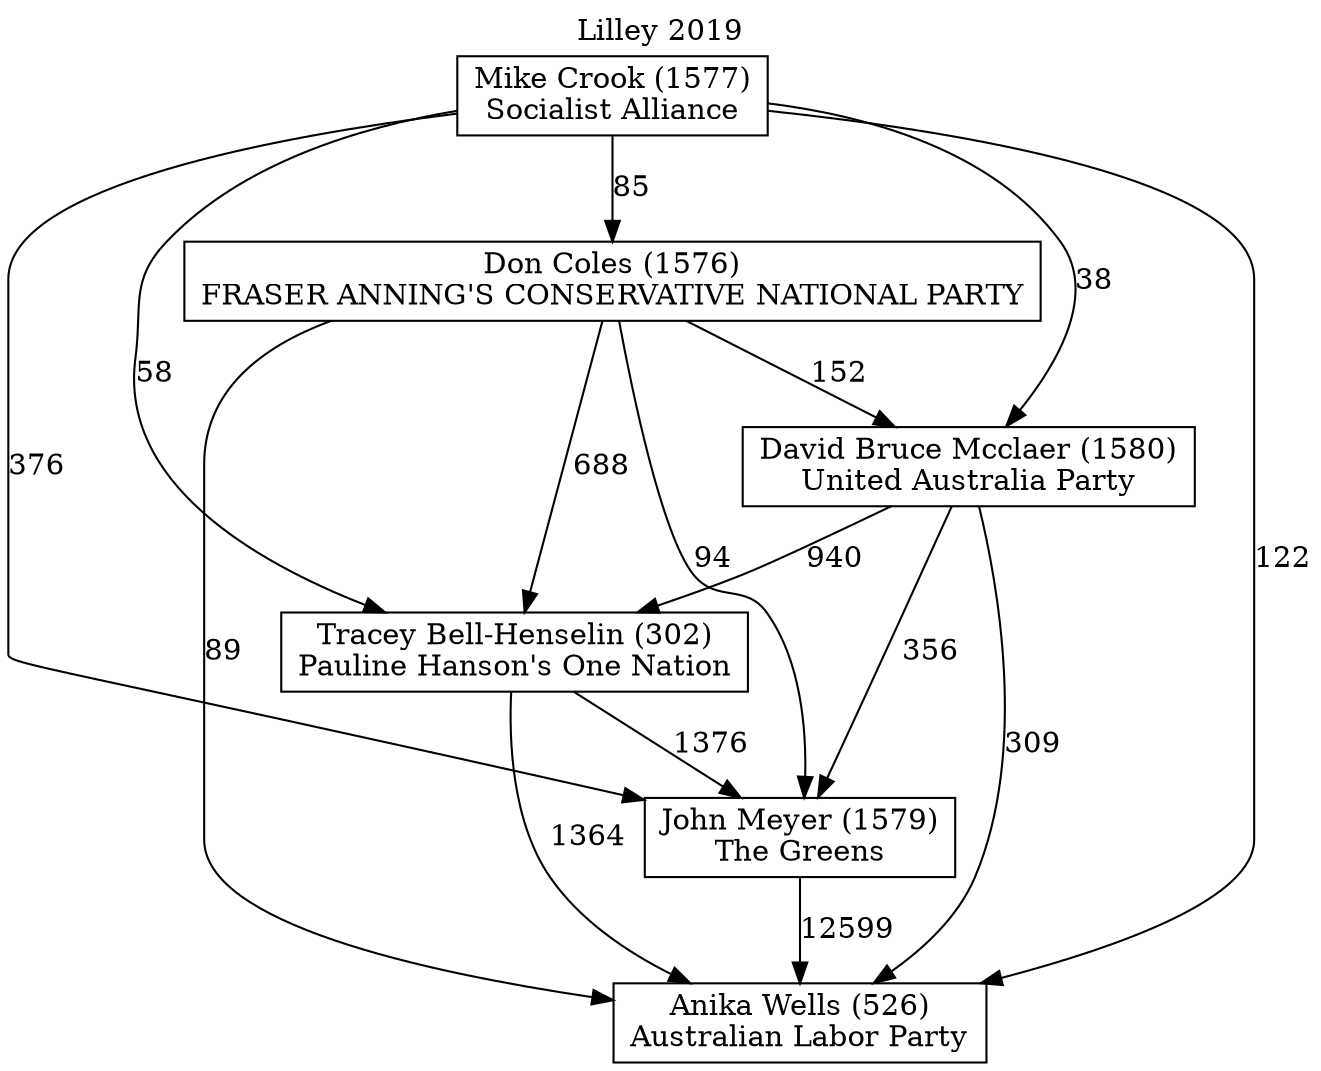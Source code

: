 // House preference flow
digraph "Anika Wells (526)_Lilley_2019" {
	graph [label="Lilley 2019" labelloc=t mclimit=10]
	node [shape=box]
	"Anika Wells (526)" [label="Anika Wells (526)
Australian Labor Party"]
	"David Bruce Mcclaer (1580)" [label="David Bruce Mcclaer (1580)
United Australia Party"]
	"Don Coles (1576)" [label="Don Coles (1576)
FRASER ANNING'S CONSERVATIVE NATIONAL PARTY"]
	"John Meyer (1579)" [label="John Meyer (1579)
The Greens"]
	"Mike Crook (1577)" [label="Mike Crook (1577)
Socialist Alliance"]
	"Tracey Bell-Henselin (302)" [label="Tracey Bell-Henselin (302)
Pauline Hanson's One Nation"]
	"David Bruce Mcclaer (1580)" -> "Anika Wells (526)" [label=309]
	"David Bruce Mcclaer (1580)" -> "John Meyer (1579)" [label=356]
	"David Bruce Mcclaer (1580)" -> "Tracey Bell-Henselin (302)" [label=940]
	"Don Coles (1576)" -> "Anika Wells (526)" [label=89]
	"Don Coles (1576)" -> "David Bruce Mcclaer (1580)" [label=152]
	"Don Coles (1576)" -> "John Meyer (1579)" [label=94]
	"Don Coles (1576)" -> "Tracey Bell-Henselin (302)" [label=688]
	"John Meyer (1579)" -> "Anika Wells (526)" [label=12599]
	"Mike Crook (1577)" -> "Anika Wells (526)" [label=122]
	"Mike Crook (1577)" -> "David Bruce Mcclaer (1580)" [label=38]
	"Mike Crook (1577)" -> "Don Coles (1576)" [label=85]
	"Mike Crook (1577)" -> "John Meyer (1579)" [label=376]
	"Mike Crook (1577)" -> "Tracey Bell-Henselin (302)" [label=58]
	"Tracey Bell-Henselin (302)" -> "Anika Wells (526)" [label=1364]
	"Tracey Bell-Henselin (302)" -> "John Meyer (1579)" [label=1376]
}
